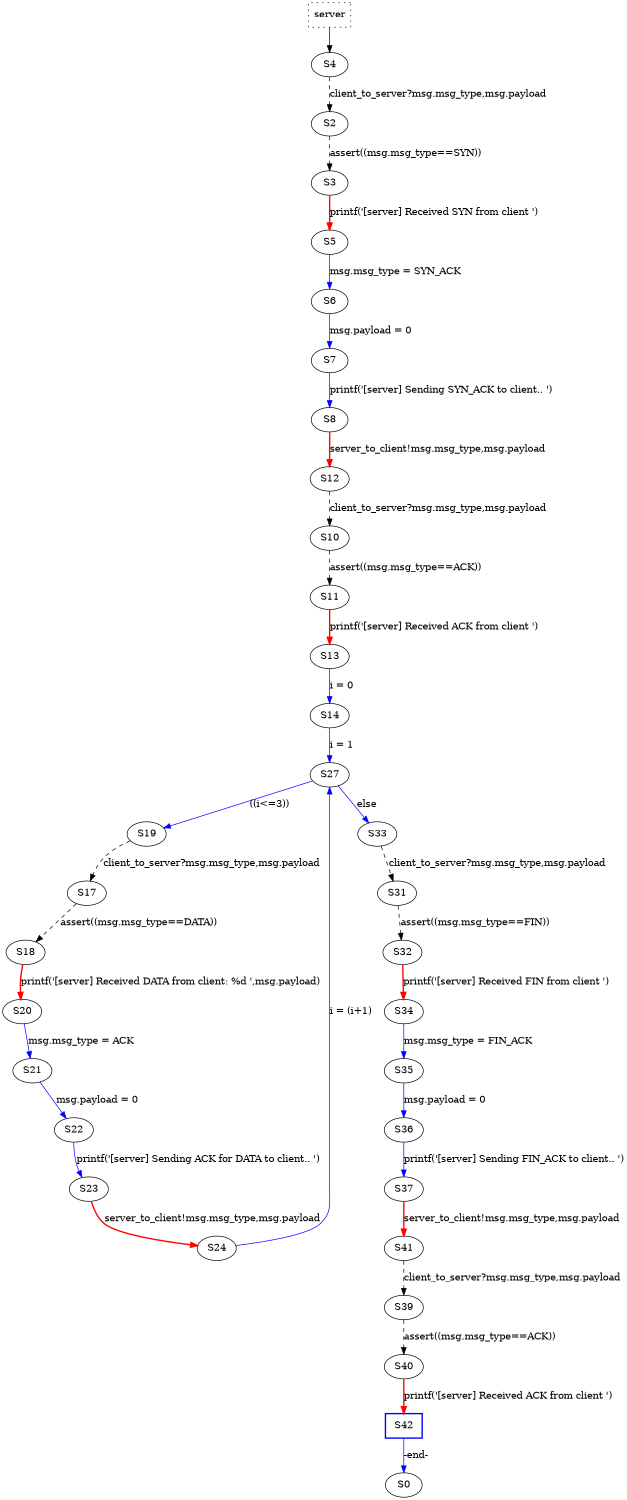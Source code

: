 digraph p_server {
size="8,10";
  GT [shape=box,style=dotted,label="server"];
  GT -> S4;
	S4 -> S2  [color=black,style=dashed,label="client_to_server?msg.msg_type,msg.payload"];
	S2 -> S3  [color=black,style=dashed,label="assert((msg.msg_type==SYN))"];
	S3 -> S5  [color=red,style=bold,label="printf('[server] Received SYN from client ')"];
	S5 -> S6  [color=blue,style=solid,label="msg.msg_type = SYN_ACK"];
	S6 -> S7  [color=blue,style=solid,label="msg.payload = 0"];
	S7 -> S8  [color=blue,style=solid,label="printf('[server] Sending SYN_ACK to client.. ')"];
	S8 -> S12  [color=red,style=bold,label="server_to_client!msg.msg_type,msg.payload"];
	S12 -> S10  [color=black,style=dashed,label="client_to_server?msg.msg_type,msg.payload"];
	S10 -> S11  [color=black,style=dashed,label="assert((msg.msg_type==ACK))"];
	S11 -> S13  [color=red,style=bold,label="printf('[server] Received ACK from client ')"];
	S13 -> S14  [color=blue,style=solid,label="i = 0"];
	S14 -> S27  [color=blue,style=solid,label="i = 1"];
	S27 -> S19  [color=blue,style=solid,label="((i<=3))"];
	S27 -> S33  [color=blue,style=solid,label="else"];
	S19 -> S17  [color=black,style=dashed,label="client_to_server?msg.msg_type,msg.payload"];
	S17 -> S18  [color=black,style=dashed,label="assert((msg.msg_type==DATA))"];
	S18 -> S20  [color=red,style=bold,label="printf('[server] Received DATA from client: %d ',msg.payload)"];
	S20 -> S21  [color=blue,style=solid,label="msg.msg_type = ACK"];
	S21 -> S22  [color=blue,style=solid,label="msg.payload = 0"];
	S22 -> S23  [color=blue,style=solid,label="printf('[server] Sending ACK for DATA to client.. ')"];
	S23 -> S24  [color=red,style=bold,label="server_to_client!msg.msg_type,msg.payload"];
	S24 -> S27  [color=blue,style=solid,label="i = (i+1)"];
	S33 -> S31  [color=black,style=dashed,label="client_to_server?msg.msg_type,msg.payload"];
	S31 -> S32  [color=black,style=dashed,label="assert((msg.msg_type==FIN))"];
	S32 -> S34  [color=red,style=bold,label="printf('[server] Received FIN from client ')"];
	S34 -> S35  [color=blue,style=solid,label="msg.msg_type = FIN_ACK"];
	S35 -> S36  [color=blue,style=solid,label="msg.payload = 0"];
	S36 -> S37  [color=blue,style=solid,label="printf('[server] Sending FIN_ACK to client.. ')"];
	S37 -> S41  [color=red,style=bold,label="server_to_client!msg.msg_type,msg.payload"];
	S41 -> S39  [color=black,style=dashed,label="client_to_server?msg.msg_type,msg.payload"];
	S39 -> S40  [color=black,style=dashed,label="assert((msg.msg_type==ACK))"];
	S40 -> S42  [color=red,style=bold,label="printf('[server] Received ACK from client ')"];
	S42 -> S0  [color=blue,style=solid,label="-end-"];
  S42 [color=blue,style=bold,shape=box];
}